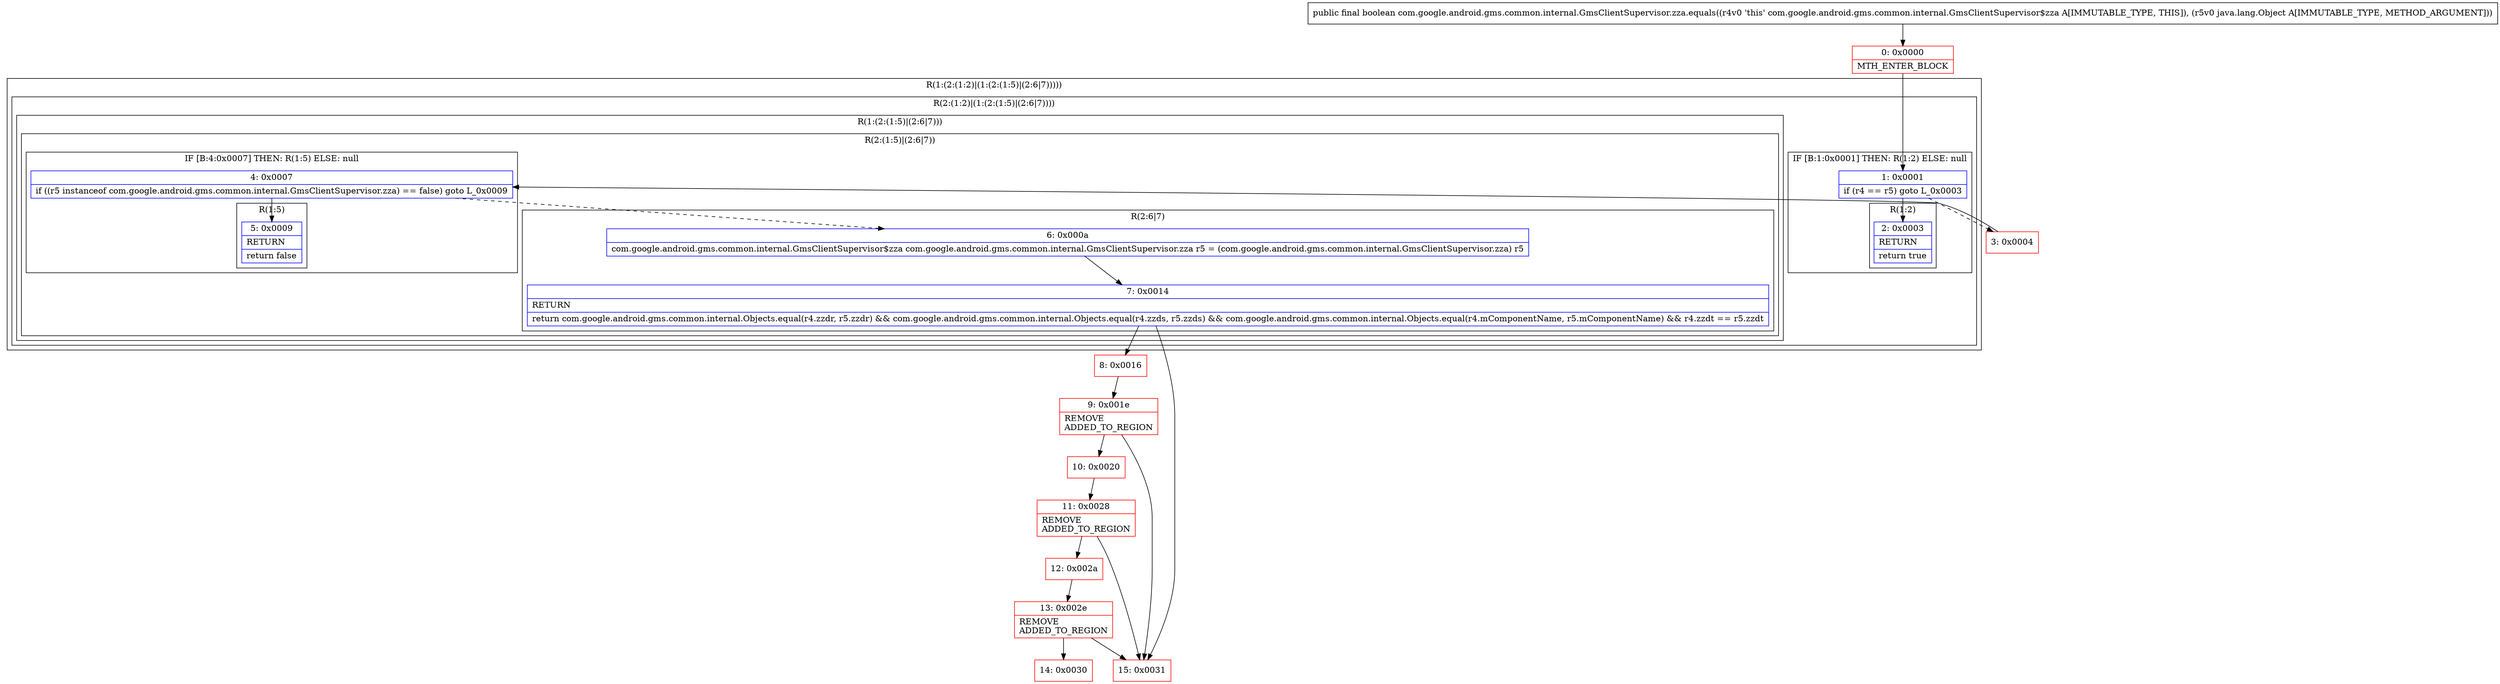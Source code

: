 digraph "CFG forcom.google.android.gms.common.internal.GmsClientSupervisor.zza.equals(Ljava\/lang\/Object;)Z" {
subgraph cluster_Region_393627298 {
label = "R(1:(2:(1:2)|(1:(2:(1:5)|(2:6|7)))))";
node [shape=record,color=blue];
subgraph cluster_Region_1836305775 {
label = "R(2:(1:2)|(1:(2:(1:5)|(2:6|7))))";
node [shape=record,color=blue];
subgraph cluster_IfRegion_2131148907 {
label = "IF [B:1:0x0001] THEN: R(1:2) ELSE: null";
node [shape=record,color=blue];
Node_1 [shape=record,label="{1\:\ 0x0001|if (r4 == r5) goto L_0x0003\l}"];
subgraph cluster_Region_1024214679 {
label = "R(1:2)";
node [shape=record,color=blue];
Node_2 [shape=record,label="{2\:\ 0x0003|RETURN\l|return true\l}"];
}
}
subgraph cluster_Region_418006210 {
label = "R(1:(2:(1:5)|(2:6|7)))";
node [shape=record,color=blue];
subgraph cluster_Region_1795287557 {
label = "R(2:(1:5)|(2:6|7))";
node [shape=record,color=blue];
subgraph cluster_IfRegion_575498902 {
label = "IF [B:4:0x0007] THEN: R(1:5) ELSE: null";
node [shape=record,color=blue];
Node_4 [shape=record,label="{4\:\ 0x0007|if ((r5 instanceof com.google.android.gms.common.internal.GmsClientSupervisor.zza) == false) goto L_0x0009\l}"];
subgraph cluster_Region_2108340406 {
label = "R(1:5)";
node [shape=record,color=blue];
Node_5 [shape=record,label="{5\:\ 0x0009|RETURN\l|return false\l}"];
}
}
subgraph cluster_Region_99916088 {
label = "R(2:6|7)";
node [shape=record,color=blue];
Node_6 [shape=record,label="{6\:\ 0x000a|com.google.android.gms.common.internal.GmsClientSupervisor$zza com.google.android.gms.common.internal.GmsClientSupervisor.zza r5 = (com.google.android.gms.common.internal.GmsClientSupervisor.zza) r5\l}"];
Node_7 [shape=record,label="{7\:\ 0x0014|RETURN\l|return com.google.android.gms.common.internal.Objects.equal(r4.zzdr, r5.zzdr) && com.google.android.gms.common.internal.Objects.equal(r4.zzds, r5.zzds) && com.google.android.gms.common.internal.Objects.equal(r4.mComponentName, r5.mComponentName) && r4.zzdt == r5.zzdt\l}"];
}
}
}
}
}
Node_0 [shape=record,color=red,label="{0\:\ 0x0000|MTH_ENTER_BLOCK\l}"];
Node_3 [shape=record,color=red,label="{3\:\ 0x0004}"];
Node_8 [shape=record,color=red,label="{8\:\ 0x0016}"];
Node_9 [shape=record,color=red,label="{9\:\ 0x001e|REMOVE\lADDED_TO_REGION\l}"];
Node_10 [shape=record,color=red,label="{10\:\ 0x0020}"];
Node_11 [shape=record,color=red,label="{11\:\ 0x0028|REMOVE\lADDED_TO_REGION\l}"];
Node_12 [shape=record,color=red,label="{12\:\ 0x002a}"];
Node_13 [shape=record,color=red,label="{13\:\ 0x002e|REMOVE\lADDED_TO_REGION\l}"];
Node_14 [shape=record,color=red,label="{14\:\ 0x0030}"];
Node_15 [shape=record,color=red,label="{15\:\ 0x0031}"];
MethodNode[shape=record,label="{public final boolean com.google.android.gms.common.internal.GmsClientSupervisor.zza.equals((r4v0 'this' com.google.android.gms.common.internal.GmsClientSupervisor$zza A[IMMUTABLE_TYPE, THIS]), (r5v0 java.lang.Object A[IMMUTABLE_TYPE, METHOD_ARGUMENT])) }"];
MethodNode -> Node_0;
Node_1 -> Node_2;
Node_1 -> Node_3[style=dashed];
Node_4 -> Node_5;
Node_4 -> Node_6[style=dashed];
Node_6 -> Node_7;
Node_7 -> Node_8;
Node_7 -> Node_15;
Node_0 -> Node_1;
Node_3 -> Node_4;
Node_8 -> Node_9;
Node_9 -> Node_10;
Node_9 -> Node_15;
Node_10 -> Node_11;
Node_11 -> Node_12;
Node_11 -> Node_15;
Node_12 -> Node_13;
Node_13 -> Node_14;
Node_13 -> Node_15;
}

